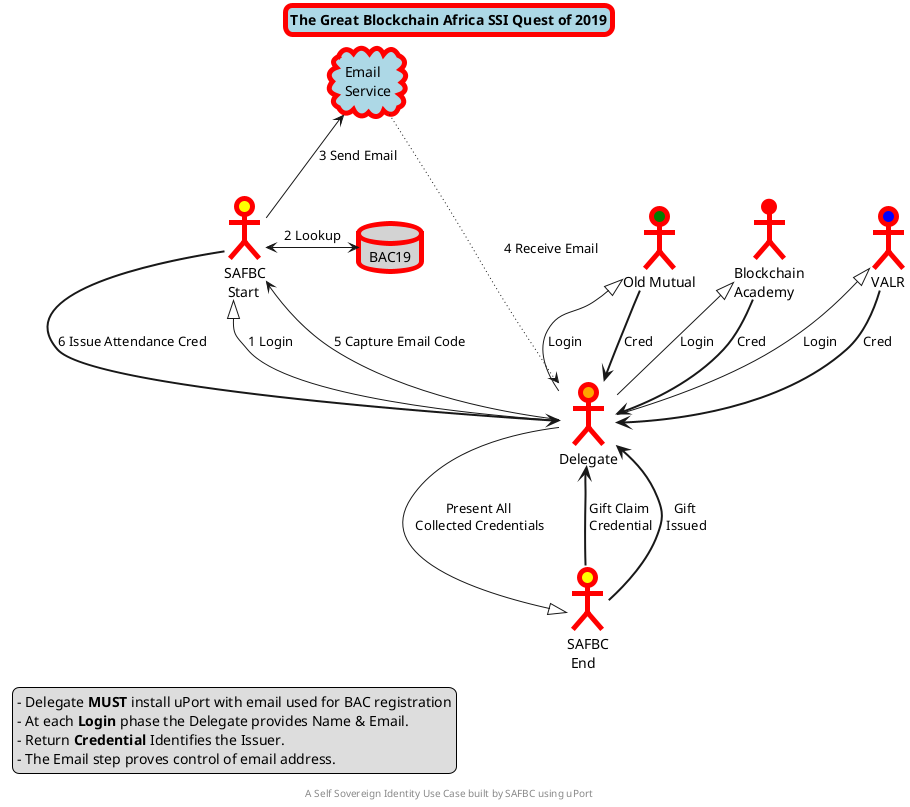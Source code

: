 @startuml
skinparam titleBorderRoundCorner 15
skinparam titleBorderThickness 5
skinparam titleBorderColor red
skinparam titleBackgroundColor LightBlue

title The Great Blockchain Africa SSI Quest of 2019

legend bottom left
- Delegate <b>MUST</b> install uPort with email used for BAC registration
- At each <b>Login</b> phase the Delegate provides Name & Email.
- Return <b>Credential</b> Identifies the Issuer.
- The Email step proves control of email address.
endlegend

cloud "Email\nService" as email
database "BAC19" as DB #LightGrey
actor Delegate #orange
actor "Old Mutual" as V1 #green
actor "Blockchain\nAcademy" as V2 #red
actor VALR as V3 #blue
actor "SAFBC\n Start" as SA1 #yellow
actor "SAFBC\n End" as SA2 #yellow


Delegate -up-|> V3 : Login
V3 ==> Delegate : Cred

Delegate -up-|> V2 : Login
V2 ==> Delegate : Cred

Delegate -up-|> V1 : Login
V1 ==> Delegate : Cred

Delegate --|> SA1: 1 Login
SA1 <-> DB : 2 Lookup
SA1 -up-> email : 3 Send Email
email ~~~> Delegate : 4 Receive Email
Delegate --> SA1 : 5 Capture Email Code
SA1 => Delegate : 6 Issue Attendance Cred

Delegate -down-|> SA2 : Present All\n Collected Credentials
SA2 ==> Delegate : Gift Claim\n Credential
SA2 ==> Delegate : Gift\n Issued

center footer A Self Sovereign Identity Use Case built by SAFBC using uPort

@enduml